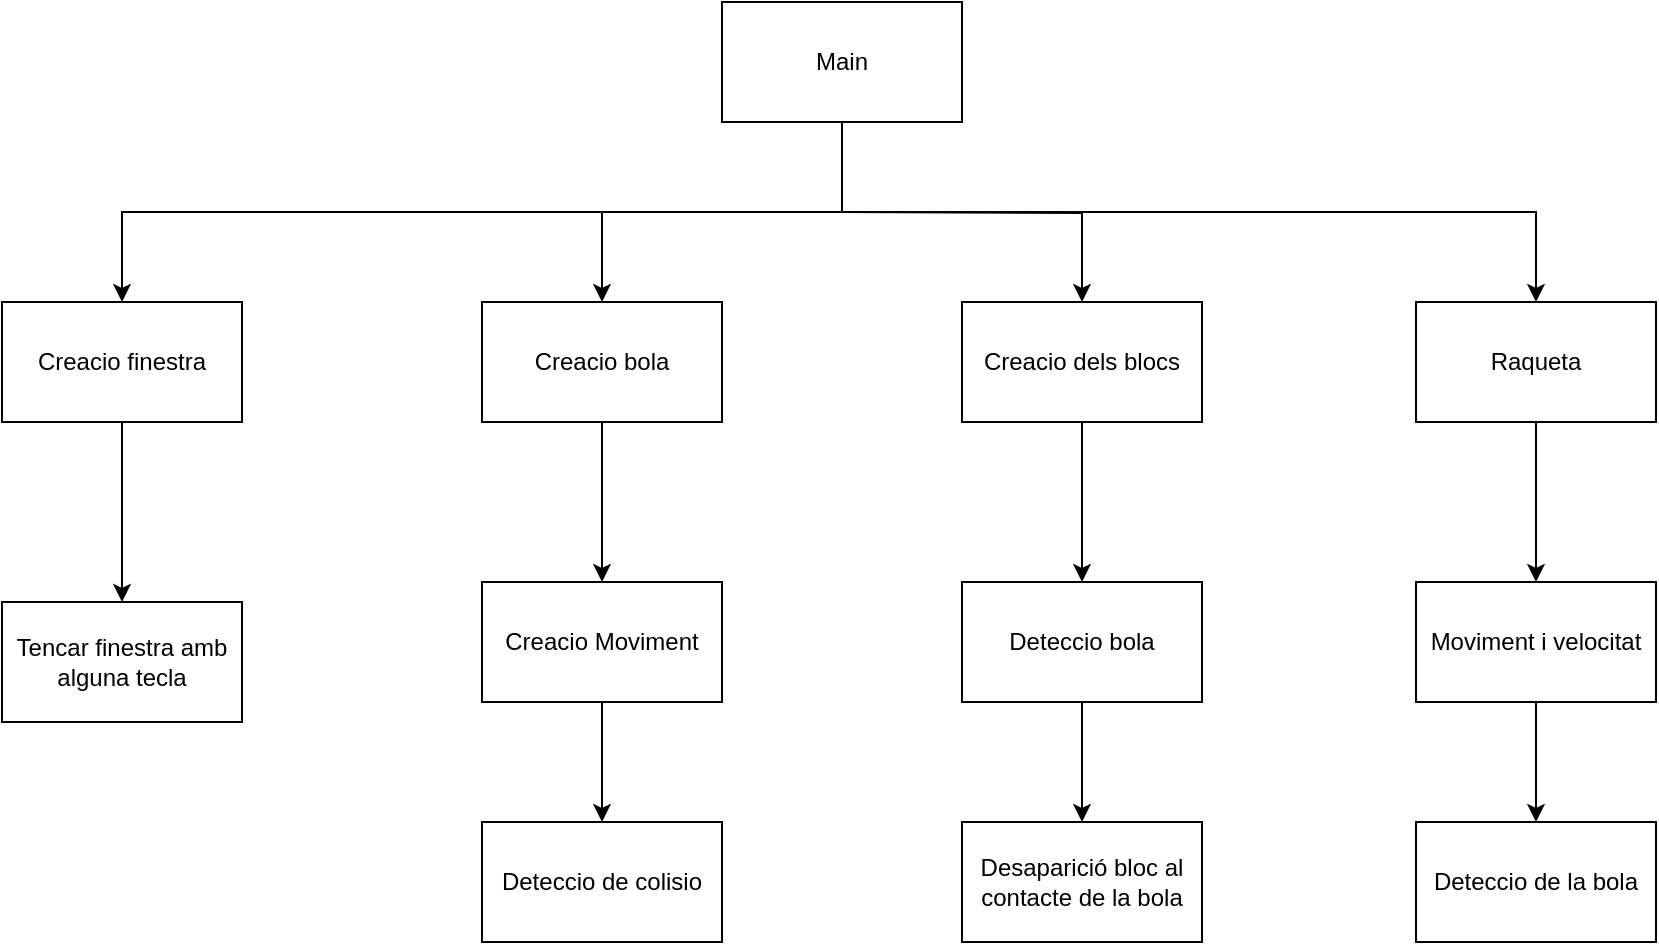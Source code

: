 <mxfile version="26.0.4">
  <diagram name="Pàgina-1" id="MYeRW0rlXTviFTtAUYIF">
    <mxGraphModel dx="2074" dy="1132" grid="1" gridSize="10" guides="1" tooltips="1" connect="1" arrows="1" fold="1" page="1" pageScale="1" pageWidth="827" pageHeight="1169" math="0" shadow="0">
      <root>
        <mxCell id="0" />
        <mxCell id="1" parent="0" />
        <mxCell id="KkMUz14_b6mUWs1IsBhs-14" style="edgeStyle=orthogonalEdgeStyle;rounded=0;orthogonalLoop=1;jettySize=auto;html=1;entryX=0.5;entryY=0;entryDx=0;entryDy=0;exitX=0.5;exitY=1;exitDx=0;exitDy=0;" edge="1" parent="1" source="KkMUz14_b6mUWs1IsBhs-1" target="KkMUz14_b6mUWs1IsBhs-5">
          <mxGeometry relative="1" as="geometry">
            <mxPoint x="310" y="100" as="sourcePoint" />
            <Array as="points">
              <mxPoint x="420" y="145" />
              <mxPoint x="60" y="145" />
            </Array>
          </mxGeometry>
        </mxCell>
        <mxCell id="KkMUz14_b6mUWs1IsBhs-15" style="edgeStyle=orthogonalEdgeStyle;rounded=0;orthogonalLoop=1;jettySize=auto;html=1;entryX=0.5;entryY=0;entryDx=0;entryDy=0;exitX=0.5;exitY=1;exitDx=0;exitDy=0;" edge="1" parent="1" source="KkMUz14_b6mUWs1IsBhs-1" target="KkMUz14_b6mUWs1IsBhs-2">
          <mxGeometry relative="1" as="geometry">
            <mxPoint x="400" y="120" as="sourcePoint" />
          </mxGeometry>
        </mxCell>
        <mxCell id="KkMUz14_b6mUWs1IsBhs-16" style="edgeStyle=orthogonalEdgeStyle;rounded=0;orthogonalLoop=1;jettySize=auto;html=1;entryX=0.5;entryY=0;entryDx=0;entryDy=0;" edge="1" parent="1" target="KkMUz14_b6mUWs1IsBhs-3">
          <mxGeometry relative="1" as="geometry">
            <mxPoint x="420" y="145" as="sourcePoint" />
          </mxGeometry>
        </mxCell>
        <mxCell id="KkMUz14_b6mUWs1IsBhs-17" style="edgeStyle=orthogonalEdgeStyle;rounded=0;orthogonalLoop=1;jettySize=auto;html=1;exitX=0.5;exitY=1;exitDx=0;exitDy=0;entryX=0.5;entryY=0;entryDx=0;entryDy=0;" edge="1" parent="1" source="KkMUz14_b6mUWs1IsBhs-1" target="KkMUz14_b6mUWs1IsBhs-4">
          <mxGeometry relative="1" as="geometry" />
        </mxCell>
        <mxCell id="KkMUz14_b6mUWs1IsBhs-1" value="Main" style="rounded=0;whiteSpace=wrap;html=1;" vertex="1" parent="1">
          <mxGeometry x="360" y="40" width="120" height="60" as="geometry" />
        </mxCell>
        <mxCell id="KkMUz14_b6mUWs1IsBhs-19" style="edgeStyle=orthogonalEdgeStyle;rounded=0;orthogonalLoop=1;jettySize=auto;html=1;exitX=0.5;exitY=1;exitDx=0;exitDy=0;entryX=0.5;entryY=0;entryDx=0;entryDy=0;" edge="1" parent="1" source="KkMUz14_b6mUWs1IsBhs-2" target="KkMUz14_b6mUWs1IsBhs-6">
          <mxGeometry relative="1" as="geometry" />
        </mxCell>
        <mxCell id="KkMUz14_b6mUWs1IsBhs-2" value="Creacio bola" style="rounded=0;whiteSpace=wrap;html=1;" vertex="1" parent="1">
          <mxGeometry x="240" y="190" width="120" height="60" as="geometry" />
        </mxCell>
        <mxCell id="KkMUz14_b6mUWs1IsBhs-21" style="edgeStyle=orthogonalEdgeStyle;rounded=0;orthogonalLoop=1;jettySize=auto;html=1;exitX=0.5;exitY=1;exitDx=0;exitDy=0;" edge="1" parent="1" source="KkMUz14_b6mUWs1IsBhs-3" target="KkMUz14_b6mUWs1IsBhs-8">
          <mxGeometry relative="1" as="geometry" />
        </mxCell>
        <mxCell id="KkMUz14_b6mUWs1IsBhs-3" value="Creacio dels blocs" style="rounded=0;whiteSpace=wrap;html=1;" vertex="1" parent="1">
          <mxGeometry x="480" y="190" width="120" height="60" as="geometry" />
        </mxCell>
        <mxCell id="KkMUz14_b6mUWs1IsBhs-23" style="edgeStyle=orthogonalEdgeStyle;rounded=0;orthogonalLoop=1;jettySize=auto;html=1;exitX=0.5;exitY=1;exitDx=0;exitDy=0;entryX=0.5;entryY=0;entryDx=0;entryDy=0;" edge="1" parent="1" source="KkMUz14_b6mUWs1IsBhs-4" target="KkMUz14_b6mUWs1IsBhs-10">
          <mxGeometry relative="1" as="geometry" />
        </mxCell>
        <mxCell id="KkMUz14_b6mUWs1IsBhs-4" value="Raqueta" style="rounded=0;whiteSpace=wrap;html=1;" vertex="1" parent="1">
          <mxGeometry x="707" y="190" width="120" height="60" as="geometry" />
        </mxCell>
        <mxCell id="KkMUz14_b6mUWs1IsBhs-18" style="edgeStyle=orthogonalEdgeStyle;rounded=0;orthogonalLoop=1;jettySize=auto;html=1;exitX=0.5;exitY=1;exitDx=0;exitDy=0;entryX=0.5;entryY=0;entryDx=0;entryDy=0;" edge="1" parent="1" source="KkMUz14_b6mUWs1IsBhs-5" target="KkMUz14_b6mUWs1IsBhs-12">
          <mxGeometry relative="1" as="geometry" />
        </mxCell>
        <mxCell id="KkMUz14_b6mUWs1IsBhs-5" value="Creacio finestra" style="rounded=0;whiteSpace=wrap;html=1;" vertex="1" parent="1">
          <mxGeometry y="190" width="120" height="60" as="geometry" />
        </mxCell>
        <mxCell id="KkMUz14_b6mUWs1IsBhs-20" style="edgeStyle=orthogonalEdgeStyle;rounded=0;orthogonalLoop=1;jettySize=auto;html=1;exitX=0.5;exitY=1;exitDx=0;exitDy=0;entryX=0.5;entryY=0;entryDx=0;entryDy=0;" edge="1" parent="1" source="KkMUz14_b6mUWs1IsBhs-6" target="KkMUz14_b6mUWs1IsBhs-7">
          <mxGeometry relative="1" as="geometry" />
        </mxCell>
        <mxCell id="KkMUz14_b6mUWs1IsBhs-6" value="Creacio Moviment" style="rounded=0;whiteSpace=wrap;html=1;" vertex="1" parent="1">
          <mxGeometry x="240" y="330" width="120" height="60" as="geometry" />
        </mxCell>
        <mxCell id="KkMUz14_b6mUWs1IsBhs-7" value="Deteccio de colisio" style="rounded=0;whiteSpace=wrap;html=1;" vertex="1" parent="1">
          <mxGeometry x="240" y="450" width="120" height="60" as="geometry" />
        </mxCell>
        <mxCell id="KkMUz14_b6mUWs1IsBhs-22" style="edgeStyle=orthogonalEdgeStyle;rounded=0;orthogonalLoop=1;jettySize=auto;html=1;exitX=0.5;exitY=1;exitDx=0;exitDy=0;entryX=0.5;entryY=0;entryDx=0;entryDy=0;" edge="1" parent="1" source="KkMUz14_b6mUWs1IsBhs-8" target="KkMUz14_b6mUWs1IsBhs-9">
          <mxGeometry relative="1" as="geometry" />
        </mxCell>
        <mxCell id="KkMUz14_b6mUWs1IsBhs-8" value="Deteccio bola" style="rounded=0;whiteSpace=wrap;html=1;" vertex="1" parent="1">
          <mxGeometry x="480" y="330" width="120" height="60" as="geometry" />
        </mxCell>
        <mxCell id="KkMUz14_b6mUWs1IsBhs-9" value="Desaparició bloc al contacte de la bola" style="rounded=0;whiteSpace=wrap;html=1;" vertex="1" parent="1">
          <mxGeometry x="480" y="450" width="120" height="60" as="geometry" />
        </mxCell>
        <mxCell id="KkMUz14_b6mUWs1IsBhs-24" style="edgeStyle=orthogonalEdgeStyle;rounded=0;orthogonalLoop=1;jettySize=auto;html=1;exitX=0.5;exitY=1;exitDx=0;exitDy=0;entryX=0.5;entryY=0;entryDx=0;entryDy=0;" edge="1" parent="1" source="KkMUz14_b6mUWs1IsBhs-10" target="KkMUz14_b6mUWs1IsBhs-11">
          <mxGeometry relative="1" as="geometry" />
        </mxCell>
        <mxCell id="KkMUz14_b6mUWs1IsBhs-10" value="Moviment i velocitat&lt;span style=&quot;color: rgba(0, 0, 0, 0); font-family: monospace; font-size: 0px; text-align: start; text-wrap-mode: nowrap;&quot;&gt;%3CmxGraphModel%3E%3Croot%3E%3CmxCell%20id%3D%220%22%2F%3E%3CmxCell%20id%3D%221%22%20parent%3D%220%22%2F%3E%3CmxCell%20id%3D%222%22%20value%3D%22Desaparici%C3%B3%20bloc%20al%20contacte%20de%20la%20bola%22%20style%3D%22rounded%3D0%3BwhiteSpace%3Dwrap%3Bhtml%3D1%3B%22%20vertex%3D%221%22%20parent%3D%221%22%3E%3CmxGeometry%20x%3D%22480%22%20y%3D%22450%22%20width%3D%22120%22%20height%3D%2260%22%20as%3D%22geometry%22%2F%3E%3C%2FmxCell%3E%3C%2Froot%3E%3C%2FmxGraphModel%3E&lt;/span&gt;" style="rounded=0;whiteSpace=wrap;html=1;" vertex="1" parent="1">
          <mxGeometry x="707" y="330" width="120" height="60" as="geometry" />
        </mxCell>
        <mxCell id="KkMUz14_b6mUWs1IsBhs-11" value="Deteccio de la bola" style="rounded=0;whiteSpace=wrap;html=1;" vertex="1" parent="1">
          <mxGeometry x="707" y="450" width="120" height="60" as="geometry" />
        </mxCell>
        <mxCell id="KkMUz14_b6mUWs1IsBhs-12" value="Tencar finestra amb alguna tecla" style="rounded=0;whiteSpace=wrap;html=1;" vertex="1" parent="1">
          <mxGeometry y="340" width="120" height="60" as="geometry" />
        </mxCell>
      </root>
    </mxGraphModel>
  </diagram>
</mxfile>
